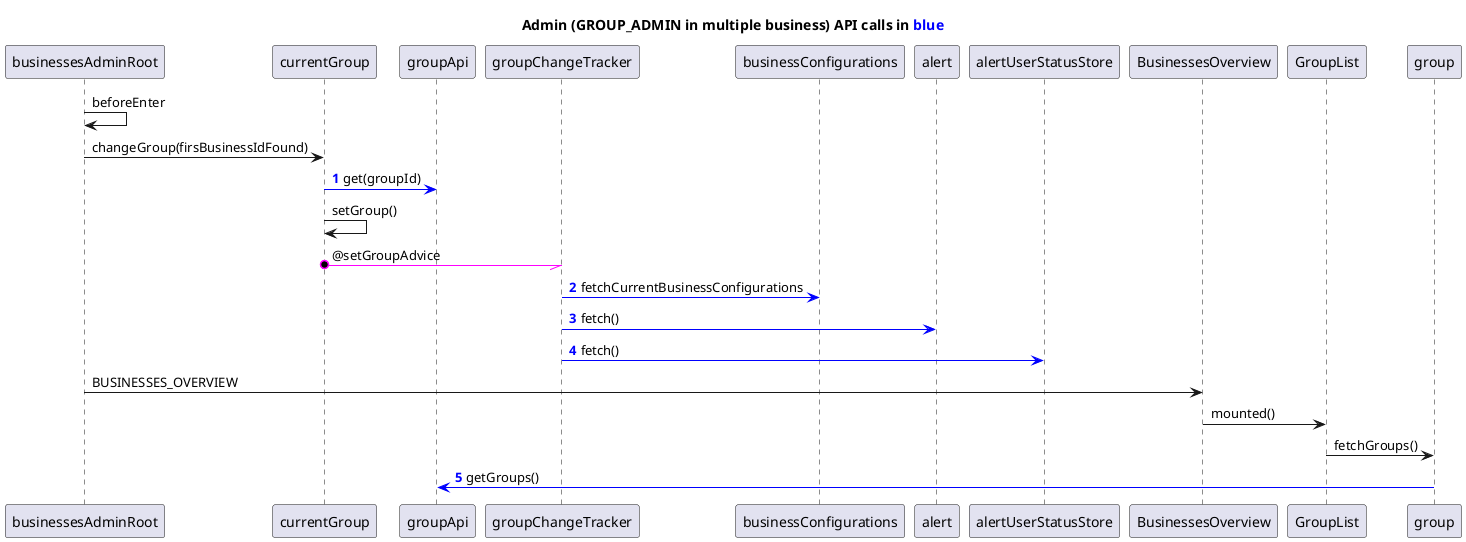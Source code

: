 @startuml
title  Admin (GROUP_ADMIN in multiple business) API calls in <font color=blue>blue</font>

autonumber "<b><font color=blue>0</font>"

autonumber stop
businessesAdminRoot -> businessesAdminRoot: beforeEnter
    businessesAdminRoot -> currentGroup: changeGroup(firsBusinessIdFound)
        autonumber resume
        currentGroup -[#blue]> groupApi: get(groupId)
        autonumber stop
        currentGroup -> currentGroup: setGroup()
        currentGroup o-[#Magenta]// groupChangeTracker : @setGroupAdvice
        autonumber resume
        groupChangeTracker -[#blue]> businessConfigurations: fetchCurrentBusinessConfigurations
        groupChangeTracker -[#blue]> alert: fetch()
        groupChangeTracker -[#blue]> alertUserStatusStore: fetch()
        autonumber stop

businessesAdminRoot -> BusinessesOverview: BUSINESSES_OVERVIEW
BusinessesOverview -> GroupList: mounted()
GroupList -> group: fetchGroups()
autonumber resume
group -[#blue]> groupApi: getGroups()

@enduml